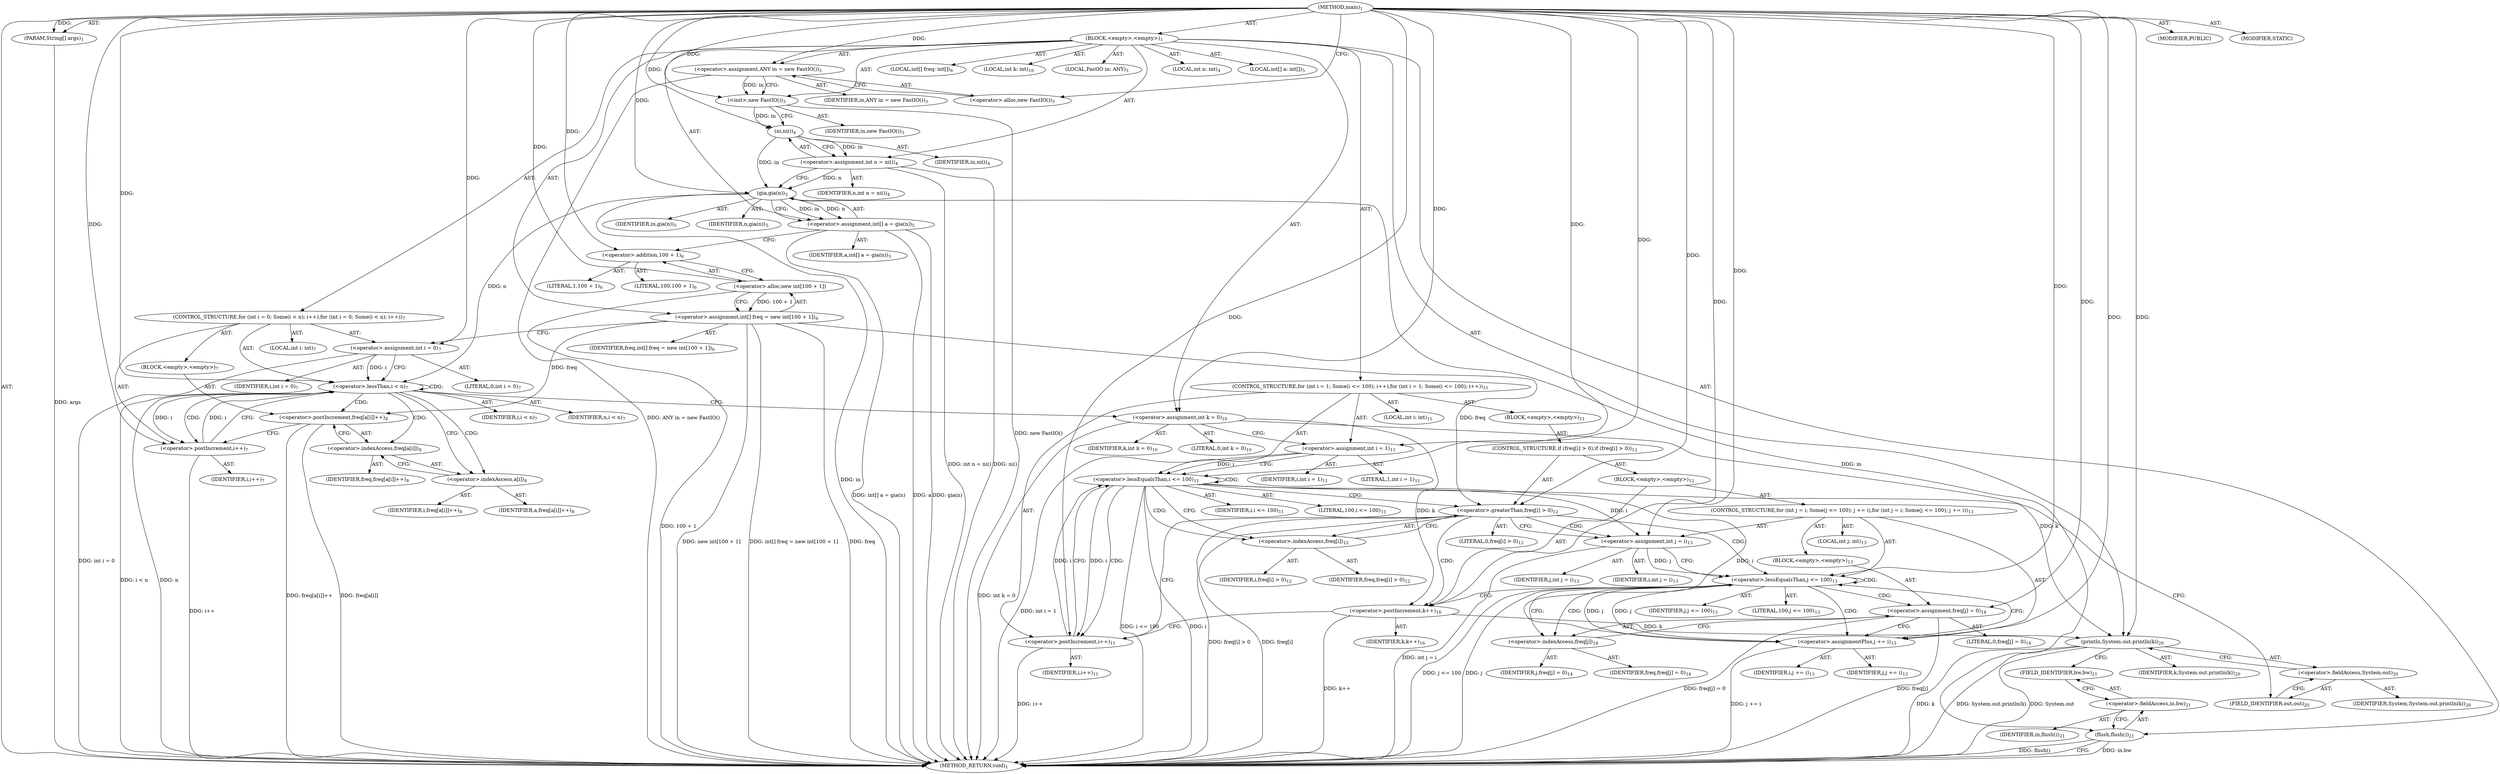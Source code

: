 digraph "main" {  
"19" [label = <(METHOD,main)<SUB>1</SUB>> ]
"20" [label = <(PARAM,String[] args)<SUB>1</SUB>> ]
"21" [label = <(BLOCK,&lt;empty&gt;,&lt;empty&gt;)<SUB>1</SUB>> ]
"4" [label = <(LOCAL,FastIO in: ANY)<SUB>3</SUB>> ]
"22" [label = <(&lt;operator&gt;.assignment,ANY in = new FastIO())<SUB>3</SUB>> ]
"23" [label = <(IDENTIFIER,in,ANY in = new FastIO())<SUB>3</SUB>> ]
"24" [label = <(&lt;operator&gt;.alloc,new FastIO())<SUB>3</SUB>> ]
"25" [label = <(&lt;init&gt;,new FastIO())<SUB>3</SUB>> ]
"3" [label = <(IDENTIFIER,in,new FastIO())<SUB>3</SUB>> ]
"26" [label = <(LOCAL,int n: int)<SUB>4</SUB>> ]
"27" [label = <(&lt;operator&gt;.assignment,int n = ni())<SUB>4</SUB>> ]
"28" [label = <(IDENTIFIER,n,int n = ni())<SUB>4</SUB>> ]
"29" [label = <(ni,ni())<SUB>4</SUB>> ]
"30" [label = <(IDENTIFIER,in,ni())<SUB>4</SUB>> ]
"31" [label = <(LOCAL,int[] a: int[])<SUB>5</SUB>> ]
"32" [label = <(&lt;operator&gt;.assignment,int[] a = gia(n))<SUB>5</SUB>> ]
"33" [label = <(IDENTIFIER,a,int[] a = gia(n))<SUB>5</SUB>> ]
"34" [label = <(gia,gia(n))<SUB>5</SUB>> ]
"35" [label = <(IDENTIFIER,in,gia(n))<SUB>5</SUB>> ]
"36" [label = <(IDENTIFIER,n,gia(n))<SUB>5</SUB>> ]
"37" [label = <(LOCAL,int[] freq: int[])<SUB>6</SUB>> ]
"38" [label = <(&lt;operator&gt;.assignment,int[] freq = new int[100 + 1])<SUB>6</SUB>> ]
"39" [label = <(IDENTIFIER,freq,int[] freq = new int[100 + 1])<SUB>6</SUB>> ]
"40" [label = <(&lt;operator&gt;.alloc,new int[100 + 1])> ]
"41" [label = <(&lt;operator&gt;.addition,100 + 1)<SUB>6</SUB>> ]
"42" [label = <(LITERAL,100,100 + 1)<SUB>6</SUB>> ]
"43" [label = <(LITERAL,1,100 + 1)<SUB>6</SUB>> ]
"44" [label = <(CONTROL_STRUCTURE,for (int i = 0; Some(i &lt; n); i++),for (int i = 0; Some(i &lt; n); i++))<SUB>7</SUB>> ]
"45" [label = <(LOCAL,int i: int)<SUB>7</SUB>> ]
"46" [label = <(&lt;operator&gt;.assignment,int i = 0)<SUB>7</SUB>> ]
"47" [label = <(IDENTIFIER,i,int i = 0)<SUB>7</SUB>> ]
"48" [label = <(LITERAL,0,int i = 0)<SUB>7</SUB>> ]
"49" [label = <(&lt;operator&gt;.lessThan,i &lt; n)<SUB>7</SUB>> ]
"50" [label = <(IDENTIFIER,i,i &lt; n)<SUB>7</SUB>> ]
"51" [label = <(IDENTIFIER,n,i &lt; n)<SUB>7</SUB>> ]
"52" [label = <(&lt;operator&gt;.postIncrement,i++)<SUB>7</SUB>> ]
"53" [label = <(IDENTIFIER,i,i++)<SUB>7</SUB>> ]
"54" [label = <(BLOCK,&lt;empty&gt;,&lt;empty&gt;)<SUB>7</SUB>> ]
"55" [label = <(&lt;operator&gt;.postIncrement,freq[a[i]]++)<SUB>8</SUB>> ]
"56" [label = <(&lt;operator&gt;.indexAccess,freq[a[i]])<SUB>8</SUB>> ]
"57" [label = <(IDENTIFIER,freq,freq[a[i]]++)<SUB>8</SUB>> ]
"58" [label = <(&lt;operator&gt;.indexAccess,a[i])<SUB>8</SUB>> ]
"59" [label = <(IDENTIFIER,a,freq[a[i]]++)<SUB>8</SUB>> ]
"60" [label = <(IDENTIFIER,i,freq[a[i]]++)<SUB>8</SUB>> ]
"61" [label = <(LOCAL,int k: int)<SUB>10</SUB>> ]
"62" [label = <(&lt;operator&gt;.assignment,int k = 0)<SUB>10</SUB>> ]
"63" [label = <(IDENTIFIER,k,int k = 0)<SUB>10</SUB>> ]
"64" [label = <(LITERAL,0,int k = 0)<SUB>10</SUB>> ]
"65" [label = <(CONTROL_STRUCTURE,for (int i = 1; Some(i &lt;= 100); i++),for (int i = 1; Some(i &lt;= 100); i++))<SUB>11</SUB>> ]
"66" [label = <(LOCAL,int i: int)<SUB>11</SUB>> ]
"67" [label = <(&lt;operator&gt;.assignment,int i = 1)<SUB>11</SUB>> ]
"68" [label = <(IDENTIFIER,i,int i = 1)<SUB>11</SUB>> ]
"69" [label = <(LITERAL,1,int i = 1)<SUB>11</SUB>> ]
"70" [label = <(&lt;operator&gt;.lessEqualsThan,i &lt;= 100)<SUB>11</SUB>> ]
"71" [label = <(IDENTIFIER,i,i &lt;= 100)<SUB>11</SUB>> ]
"72" [label = <(LITERAL,100,i &lt;= 100)<SUB>11</SUB>> ]
"73" [label = <(&lt;operator&gt;.postIncrement,i++)<SUB>11</SUB>> ]
"74" [label = <(IDENTIFIER,i,i++)<SUB>11</SUB>> ]
"75" [label = <(BLOCK,&lt;empty&gt;,&lt;empty&gt;)<SUB>11</SUB>> ]
"76" [label = <(CONTROL_STRUCTURE,if (freq[i] &gt; 0),if (freq[i] &gt; 0))<SUB>12</SUB>> ]
"77" [label = <(&lt;operator&gt;.greaterThan,freq[i] &gt; 0)<SUB>12</SUB>> ]
"78" [label = <(&lt;operator&gt;.indexAccess,freq[i])<SUB>12</SUB>> ]
"79" [label = <(IDENTIFIER,freq,freq[i] &gt; 0)<SUB>12</SUB>> ]
"80" [label = <(IDENTIFIER,i,freq[i] &gt; 0)<SUB>12</SUB>> ]
"81" [label = <(LITERAL,0,freq[i] &gt; 0)<SUB>12</SUB>> ]
"82" [label = <(BLOCK,&lt;empty&gt;,&lt;empty&gt;)<SUB>12</SUB>> ]
"83" [label = <(CONTROL_STRUCTURE,for (int j = i; Some(j &lt;= 100); j += i),for (int j = i; Some(j &lt;= 100); j += i))<SUB>13</SUB>> ]
"84" [label = <(LOCAL,int j: int)<SUB>13</SUB>> ]
"85" [label = <(&lt;operator&gt;.assignment,int j = i)<SUB>13</SUB>> ]
"86" [label = <(IDENTIFIER,j,int j = i)<SUB>13</SUB>> ]
"87" [label = <(IDENTIFIER,i,int j = i)<SUB>13</SUB>> ]
"88" [label = <(&lt;operator&gt;.lessEqualsThan,j &lt;= 100)<SUB>13</SUB>> ]
"89" [label = <(IDENTIFIER,j,j &lt;= 100)<SUB>13</SUB>> ]
"90" [label = <(LITERAL,100,j &lt;= 100)<SUB>13</SUB>> ]
"91" [label = <(&lt;operator&gt;.assignmentPlus,j += i)<SUB>13</SUB>> ]
"92" [label = <(IDENTIFIER,j,j += i)<SUB>13</SUB>> ]
"93" [label = <(IDENTIFIER,i,j += i)<SUB>13</SUB>> ]
"94" [label = <(BLOCK,&lt;empty&gt;,&lt;empty&gt;)<SUB>13</SUB>> ]
"95" [label = <(&lt;operator&gt;.assignment,freq[j] = 0)<SUB>14</SUB>> ]
"96" [label = <(&lt;operator&gt;.indexAccess,freq[j])<SUB>14</SUB>> ]
"97" [label = <(IDENTIFIER,freq,freq[j] = 0)<SUB>14</SUB>> ]
"98" [label = <(IDENTIFIER,j,freq[j] = 0)<SUB>14</SUB>> ]
"99" [label = <(LITERAL,0,freq[j] = 0)<SUB>14</SUB>> ]
"100" [label = <(&lt;operator&gt;.postIncrement,k++)<SUB>16</SUB>> ]
"101" [label = <(IDENTIFIER,k,k++)<SUB>16</SUB>> ]
"102" [label = <(println,System.out.println(k))<SUB>20</SUB>> ]
"103" [label = <(&lt;operator&gt;.fieldAccess,System.out)<SUB>20</SUB>> ]
"104" [label = <(IDENTIFIER,System,System.out.println(k))<SUB>20</SUB>> ]
"105" [label = <(FIELD_IDENTIFIER,out,out)<SUB>20</SUB>> ]
"106" [label = <(IDENTIFIER,k,System.out.println(k))<SUB>20</SUB>> ]
"107" [label = <(flush,flush())<SUB>21</SUB>> ]
"108" [label = <(&lt;operator&gt;.fieldAccess,in.bw)<SUB>21</SUB>> ]
"109" [label = <(IDENTIFIER,in,flush())<SUB>21</SUB>> ]
"110" [label = <(FIELD_IDENTIFIER,bw,bw)<SUB>21</SUB>> ]
"111" [label = <(MODIFIER,PUBLIC)> ]
"112" [label = <(MODIFIER,STATIC)> ]
"113" [label = <(METHOD_RETURN,void)<SUB>1</SUB>> ]
  "19" -> "20"  [ label = "AST: "] 
  "19" -> "21"  [ label = "AST: "] 
  "19" -> "111"  [ label = "AST: "] 
  "19" -> "112"  [ label = "AST: "] 
  "19" -> "113"  [ label = "AST: "] 
  "21" -> "4"  [ label = "AST: "] 
  "21" -> "22"  [ label = "AST: "] 
  "21" -> "25"  [ label = "AST: "] 
  "21" -> "26"  [ label = "AST: "] 
  "21" -> "27"  [ label = "AST: "] 
  "21" -> "31"  [ label = "AST: "] 
  "21" -> "32"  [ label = "AST: "] 
  "21" -> "37"  [ label = "AST: "] 
  "21" -> "38"  [ label = "AST: "] 
  "21" -> "44"  [ label = "AST: "] 
  "21" -> "61"  [ label = "AST: "] 
  "21" -> "62"  [ label = "AST: "] 
  "21" -> "65"  [ label = "AST: "] 
  "21" -> "102"  [ label = "AST: "] 
  "21" -> "107"  [ label = "AST: "] 
  "22" -> "23"  [ label = "AST: "] 
  "22" -> "24"  [ label = "AST: "] 
  "25" -> "3"  [ label = "AST: "] 
  "27" -> "28"  [ label = "AST: "] 
  "27" -> "29"  [ label = "AST: "] 
  "29" -> "30"  [ label = "AST: "] 
  "32" -> "33"  [ label = "AST: "] 
  "32" -> "34"  [ label = "AST: "] 
  "34" -> "35"  [ label = "AST: "] 
  "34" -> "36"  [ label = "AST: "] 
  "38" -> "39"  [ label = "AST: "] 
  "38" -> "40"  [ label = "AST: "] 
  "40" -> "41"  [ label = "AST: "] 
  "41" -> "42"  [ label = "AST: "] 
  "41" -> "43"  [ label = "AST: "] 
  "44" -> "45"  [ label = "AST: "] 
  "44" -> "46"  [ label = "AST: "] 
  "44" -> "49"  [ label = "AST: "] 
  "44" -> "52"  [ label = "AST: "] 
  "44" -> "54"  [ label = "AST: "] 
  "46" -> "47"  [ label = "AST: "] 
  "46" -> "48"  [ label = "AST: "] 
  "49" -> "50"  [ label = "AST: "] 
  "49" -> "51"  [ label = "AST: "] 
  "52" -> "53"  [ label = "AST: "] 
  "54" -> "55"  [ label = "AST: "] 
  "55" -> "56"  [ label = "AST: "] 
  "56" -> "57"  [ label = "AST: "] 
  "56" -> "58"  [ label = "AST: "] 
  "58" -> "59"  [ label = "AST: "] 
  "58" -> "60"  [ label = "AST: "] 
  "62" -> "63"  [ label = "AST: "] 
  "62" -> "64"  [ label = "AST: "] 
  "65" -> "66"  [ label = "AST: "] 
  "65" -> "67"  [ label = "AST: "] 
  "65" -> "70"  [ label = "AST: "] 
  "65" -> "73"  [ label = "AST: "] 
  "65" -> "75"  [ label = "AST: "] 
  "67" -> "68"  [ label = "AST: "] 
  "67" -> "69"  [ label = "AST: "] 
  "70" -> "71"  [ label = "AST: "] 
  "70" -> "72"  [ label = "AST: "] 
  "73" -> "74"  [ label = "AST: "] 
  "75" -> "76"  [ label = "AST: "] 
  "76" -> "77"  [ label = "AST: "] 
  "76" -> "82"  [ label = "AST: "] 
  "77" -> "78"  [ label = "AST: "] 
  "77" -> "81"  [ label = "AST: "] 
  "78" -> "79"  [ label = "AST: "] 
  "78" -> "80"  [ label = "AST: "] 
  "82" -> "83"  [ label = "AST: "] 
  "82" -> "100"  [ label = "AST: "] 
  "83" -> "84"  [ label = "AST: "] 
  "83" -> "85"  [ label = "AST: "] 
  "83" -> "88"  [ label = "AST: "] 
  "83" -> "91"  [ label = "AST: "] 
  "83" -> "94"  [ label = "AST: "] 
  "85" -> "86"  [ label = "AST: "] 
  "85" -> "87"  [ label = "AST: "] 
  "88" -> "89"  [ label = "AST: "] 
  "88" -> "90"  [ label = "AST: "] 
  "91" -> "92"  [ label = "AST: "] 
  "91" -> "93"  [ label = "AST: "] 
  "94" -> "95"  [ label = "AST: "] 
  "95" -> "96"  [ label = "AST: "] 
  "95" -> "99"  [ label = "AST: "] 
  "96" -> "97"  [ label = "AST: "] 
  "96" -> "98"  [ label = "AST: "] 
  "100" -> "101"  [ label = "AST: "] 
  "102" -> "103"  [ label = "AST: "] 
  "102" -> "106"  [ label = "AST: "] 
  "103" -> "104"  [ label = "AST: "] 
  "103" -> "105"  [ label = "AST: "] 
  "107" -> "108"  [ label = "AST: "] 
  "108" -> "109"  [ label = "AST: "] 
  "108" -> "110"  [ label = "AST: "] 
  "22" -> "25"  [ label = "CFG: "] 
  "25" -> "29"  [ label = "CFG: "] 
  "27" -> "34"  [ label = "CFG: "] 
  "32" -> "41"  [ label = "CFG: "] 
  "38" -> "46"  [ label = "CFG: "] 
  "62" -> "67"  [ label = "CFG: "] 
  "102" -> "110"  [ label = "CFG: "] 
  "107" -> "113"  [ label = "CFG: "] 
  "24" -> "22"  [ label = "CFG: "] 
  "29" -> "27"  [ label = "CFG: "] 
  "34" -> "32"  [ label = "CFG: "] 
  "40" -> "38"  [ label = "CFG: "] 
  "46" -> "49"  [ label = "CFG: "] 
  "49" -> "58"  [ label = "CFG: "] 
  "49" -> "62"  [ label = "CFG: "] 
  "52" -> "49"  [ label = "CFG: "] 
  "67" -> "70"  [ label = "CFG: "] 
  "70" -> "78"  [ label = "CFG: "] 
  "70" -> "105"  [ label = "CFG: "] 
  "73" -> "70"  [ label = "CFG: "] 
  "103" -> "102"  [ label = "CFG: "] 
  "108" -> "107"  [ label = "CFG: "] 
  "41" -> "40"  [ label = "CFG: "] 
  "55" -> "52"  [ label = "CFG: "] 
  "105" -> "103"  [ label = "CFG: "] 
  "110" -> "108"  [ label = "CFG: "] 
  "56" -> "55"  [ label = "CFG: "] 
  "77" -> "85"  [ label = "CFG: "] 
  "77" -> "73"  [ label = "CFG: "] 
  "58" -> "56"  [ label = "CFG: "] 
  "78" -> "77"  [ label = "CFG: "] 
  "100" -> "73"  [ label = "CFG: "] 
  "85" -> "88"  [ label = "CFG: "] 
  "88" -> "96"  [ label = "CFG: "] 
  "88" -> "100"  [ label = "CFG: "] 
  "91" -> "88"  [ label = "CFG: "] 
  "95" -> "91"  [ label = "CFG: "] 
  "96" -> "95"  [ label = "CFG: "] 
  "19" -> "24"  [ label = "CFG: "] 
  "20" -> "113"  [ label = "DDG: args"] 
  "22" -> "113"  [ label = "DDG: ANY in = new FastIO()"] 
  "25" -> "113"  [ label = "DDG: new FastIO()"] 
  "27" -> "113"  [ label = "DDG: ni()"] 
  "27" -> "113"  [ label = "DDG: int n = ni()"] 
  "32" -> "113"  [ label = "DDG: a"] 
  "34" -> "113"  [ label = "DDG: in"] 
  "32" -> "113"  [ label = "DDG: gia(n)"] 
  "32" -> "113"  [ label = "DDG: int[] a = gia(n)"] 
  "38" -> "113"  [ label = "DDG: freq"] 
  "40" -> "113"  [ label = "DDG: 100 + 1"] 
  "38" -> "113"  [ label = "DDG: new int[100 + 1]"] 
  "38" -> "113"  [ label = "DDG: int[] freq = new int[100 + 1]"] 
  "46" -> "113"  [ label = "DDG: int i = 0"] 
  "49" -> "113"  [ label = "DDG: n"] 
  "49" -> "113"  [ label = "DDG: i &lt; n"] 
  "62" -> "113"  [ label = "DDG: int k = 0"] 
  "67" -> "113"  [ label = "DDG: int i = 1"] 
  "70" -> "113"  [ label = "DDG: i"] 
  "70" -> "113"  [ label = "DDG: i &lt;= 100"] 
  "102" -> "113"  [ label = "DDG: System.out"] 
  "102" -> "113"  [ label = "DDG: k"] 
  "102" -> "113"  [ label = "DDG: System.out.println(k)"] 
  "107" -> "113"  [ label = "DDG: in.bw"] 
  "107" -> "113"  [ label = "DDG: flush()"] 
  "77" -> "113"  [ label = "DDG: freq[i]"] 
  "77" -> "113"  [ label = "DDG: freq[i] &gt; 0"] 
  "85" -> "113"  [ label = "DDG: int j = i"] 
  "88" -> "113"  [ label = "DDG: j"] 
  "88" -> "113"  [ label = "DDG: j &lt;= 100"] 
  "100" -> "113"  [ label = "DDG: k++"] 
  "73" -> "113"  [ label = "DDG: i++"] 
  "95" -> "113"  [ label = "DDG: freq[j]"] 
  "95" -> "113"  [ label = "DDG: freq[j] = 0"] 
  "91" -> "113"  [ label = "DDG: j += i"] 
  "55" -> "113"  [ label = "DDG: freq[a[i]]"] 
  "55" -> "113"  [ label = "DDG: freq[a[i]]++"] 
  "52" -> "113"  [ label = "DDG: i++"] 
  "19" -> "20"  [ label = "DDG: "] 
  "19" -> "22"  [ label = "DDG: "] 
  "29" -> "27"  [ label = "DDG: in"] 
  "34" -> "32"  [ label = "DDG: in"] 
  "34" -> "32"  [ label = "DDG: n"] 
  "40" -> "38"  [ label = "DDG: 100 + 1"] 
  "19" -> "62"  [ label = "DDG: "] 
  "22" -> "25"  [ label = "DDG: in"] 
  "19" -> "25"  [ label = "DDG: "] 
  "19" -> "46"  [ label = "DDG: "] 
  "19" -> "67"  [ label = "DDG: "] 
  "62" -> "102"  [ label = "DDG: k"] 
  "100" -> "102"  [ label = "DDG: k"] 
  "19" -> "102"  [ label = "DDG: "] 
  "34" -> "107"  [ label = "DDG: in"] 
  "25" -> "29"  [ label = "DDG: in"] 
  "19" -> "29"  [ label = "DDG: "] 
  "29" -> "34"  [ label = "DDG: in"] 
  "19" -> "34"  [ label = "DDG: "] 
  "27" -> "34"  [ label = "DDG: n"] 
  "19" -> "40"  [ label = "DDG: "] 
  "46" -> "49"  [ label = "DDG: i"] 
  "52" -> "49"  [ label = "DDG: i"] 
  "19" -> "49"  [ label = "DDG: "] 
  "34" -> "49"  [ label = "DDG: n"] 
  "49" -> "52"  [ label = "DDG: i"] 
  "19" -> "52"  [ label = "DDG: "] 
  "67" -> "70"  [ label = "DDG: i"] 
  "73" -> "70"  [ label = "DDG: i"] 
  "19" -> "70"  [ label = "DDG: "] 
  "70" -> "73"  [ label = "DDG: i"] 
  "19" -> "73"  [ label = "DDG: "] 
  "19" -> "41"  [ label = "DDG: "] 
  "38" -> "55"  [ label = "DDG: freq"] 
  "38" -> "77"  [ label = "DDG: freq"] 
  "19" -> "77"  [ label = "DDG: "] 
  "70" -> "85"  [ label = "DDG: i"] 
  "19" -> "85"  [ label = "DDG: "] 
  "19" -> "91"  [ label = "DDG: "] 
  "70" -> "91"  [ label = "DDG: i"] 
  "62" -> "100"  [ label = "DDG: k"] 
  "19" -> "100"  [ label = "DDG: "] 
  "85" -> "88"  [ label = "DDG: j"] 
  "91" -> "88"  [ label = "DDG: j"] 
  "19" -> "88"  [ label = "DDG: "] 
  "88" -> "91"  [ label = "DDG: j"] 
  "19" -> "95"  [ label = "DDG: "] 
  "49" -> "58"  [ label = "CDG: "] 
  "49" -> "49"  [ label = "CDG: "] 
  "49" -> "52"  [ label = "CDG: "] 
  "49" -> "56"  [ label = "CDG: "] 
  "49" -> "55"  [ label = "CDG: "] 
  "70" -> "73"  [ label = "CDG: "] 
  "70" -> "77"  [ label = "CDG: "] 
  "70" -> "70"  [ label = "CDG: "] 
  "70" -> "78"  [ label = "CDG: "] 
  "77" -> "100"  [ label = "CDG: "] 
  "77" -> "85"  [ label = "CDG: "] 
  "77" -> "88"  [ label = "CDG: "] 
  "88" -> "96"  [ label = "CDG: "] 
  "88" -> "88"  [ label = "CDG: "] 
  "88" -> "95"  [ label = "CDG: "] 
  "88" -> "91"  [ label = "CDG: "] 
}
